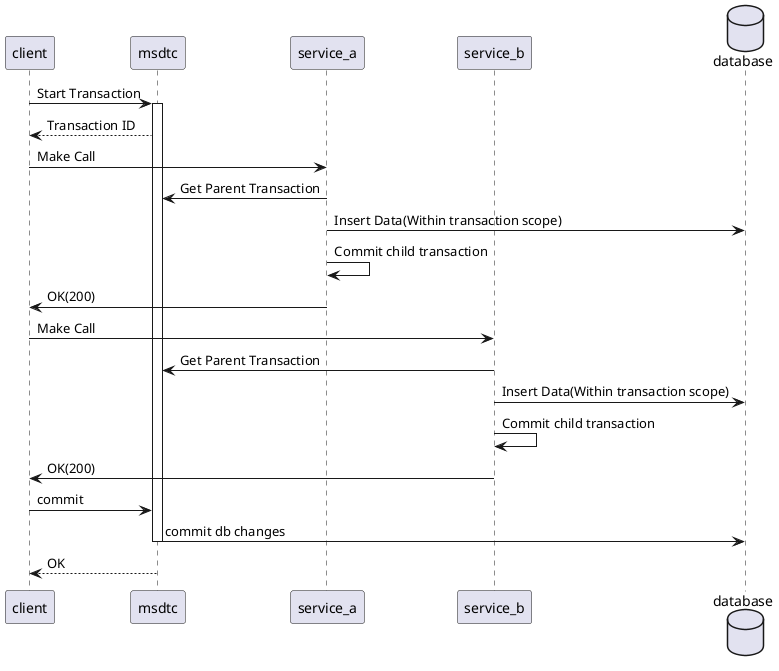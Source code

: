 @startuml
participant client as client
participant msdtc as msdtc
participant service_a as sa
participant service_b as sb
database    database    as db


client->msdtc:Start Transaction
activate msdtc
msdtc-->client:Transaction ID

client->sa:Make Call
sa->msdtc:Get Parent Transaction
sa->db:Insert Data(Within transaction scope)
sa->sa:Commit child transaction
sa->client:OK(200)

client->sb:Make Call
sb->msdtc:Get Parent Transaction
sb->db:Insert Data(Within transaction scope)
sb->sb:Commit child transaction
sb->client:OK(200)


client->msdtc:commit
msdtc->db:commit db changes
deactivate msdtc
msdtc-->client:OK
@enduml